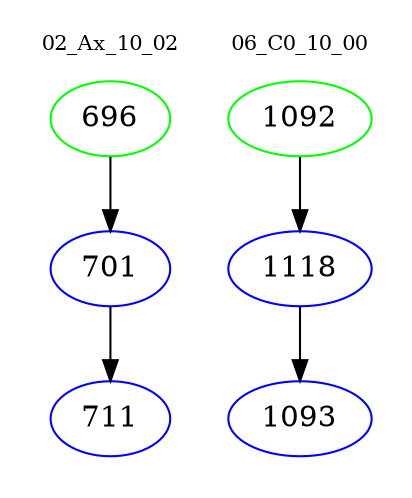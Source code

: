 digraph{
subgraph cluster_0 {
color = white
label = "02_Ax_10_02";
fontsize=10;
T0_696 [label="696", color="green"]
T0_696 -> T0_701 [color="black"]
T0_701 [label="701", color="blue"]
T0_701 -> T0_711 [color="black"]
T0_711 [label="711", color="blue"]
}
subgraph cluster_1 {
color = white
label = "06_C0_10_00";
fontsize=10;
T1_1092 [label="1092", color="green"]
T1_1092 -> T1_1118 [color="black"]
T1_1118 [label="1118", color="blue"]
T1_1118 -> T1_1093 [color="black"]
T1_1093 [label="1093", color="blue"]
}
}

